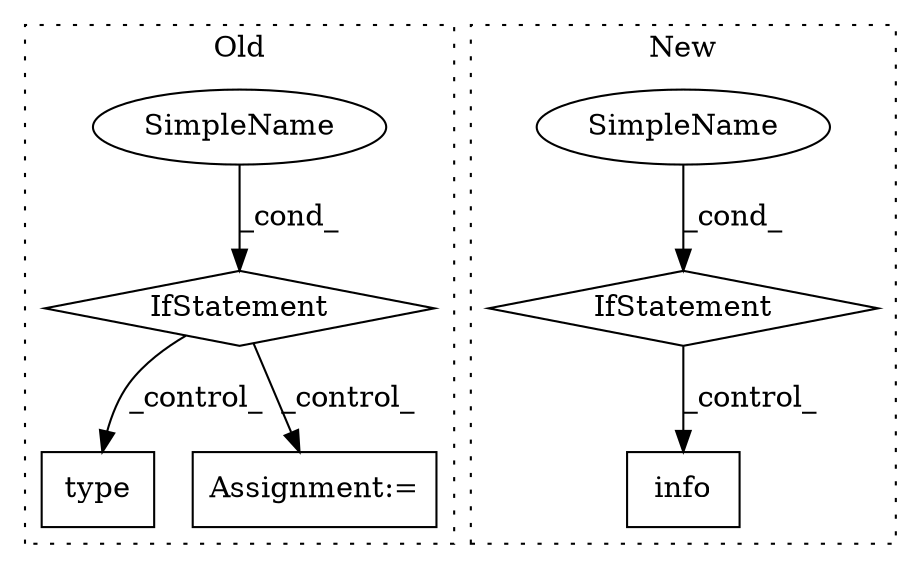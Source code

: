 digraph G {
subgraph cluster0 {
1 [label="type" a="32" s="1212,1222" l="5,1" shape="box"];
3 [label="IfStatement" a="25" s="814,843" l="4,2" shape="diamond"];
6 [label="SimpleName" a="42" s="" l="" shape="ellipse"];
7 [label="Assignment:=" a="7" s="863" l="1" shape="box"];
label = "Old";
style="dotted";
}
subgraph cluster1 {
2 [label="info" a="32" s="4226,4250" l="5,1" shape="box"];
4 [label="IfStatement" a="25" s="4161,4205" l="4,2" shape="diamond"];
5 [label="SimpleName" a="42" s="" l="" shape="ellipse"];
label = "New";
style="dotted";
}
3 -> 1 [label="_control_"];
3 -> 7 [label="_control_"];
4 -> 2 [label="_control_"];
5 -> 4 [label="_cond_"];
6 -> 3 [label="_cond_"];
}